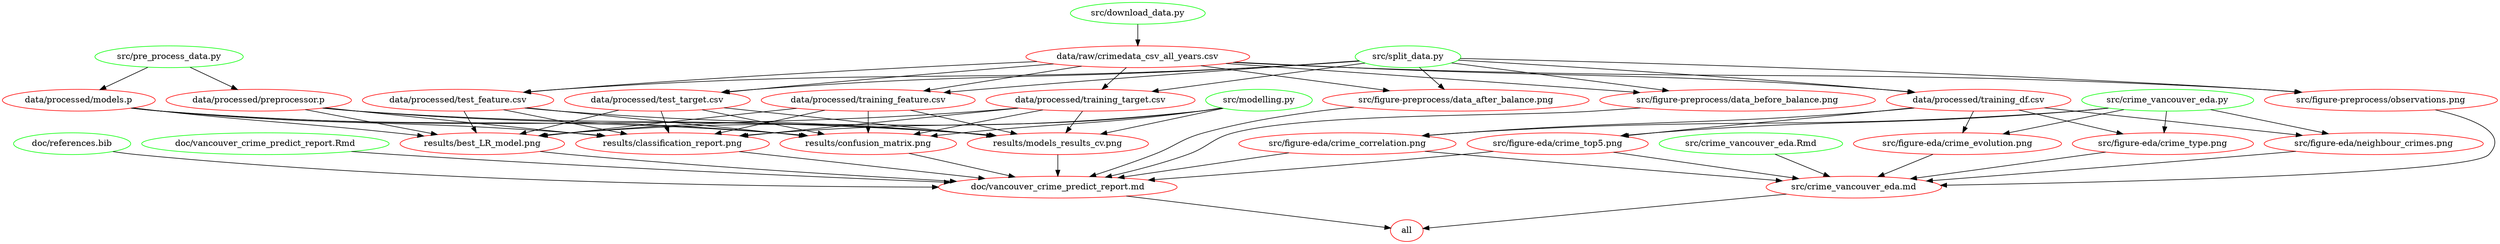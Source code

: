 digraph G {
n2[label="all", color="red"];
n27[label="data/processed/models.p", color="red"];
n29[label="data/processed/preprocessor.p", color="red"];
n25[label="data/processed/test_feature.csv", color="red"];
n26[label="data/processed/test_target.csv", color="red"];
n7[label="data/processed/training_df.csv", color="red"];
n23[label="data/processed/training_feature.csv", color="red"];
n24[label="data/processed/training_target.csv", color="red"];
n9[label="data/raw/crimedata_csv_all_years.csv", color="red"];
n18[label="doc/references.bib", color="green"];
n17[label="doc/vancouver_crime_predict_report.Rmd", color="green"];
n16[label="doc/vancouver_crime_predict_report.md", color="red"];
n30[label="results/best_LR_model.png", color="red"];
n32[label="results/classification_report.png", color="red"];
n31[label="results/confusion_matrix.png", color="red"];
n21[label="results/models_results_cv.png", color="red"];
n4[label="src/crime_vancouver_eda.Rmd", color="green"];
n3[label="src/crime_vancouver_eda.md", color="red"];
n6[label="src/crime_vancouver_eda.py", color="green"];
n10[label="src/download_data.py", color="green"];
n14[label="src/figure-eda/crime_correlation.png", color="red"];
n13[label="src/figure-eda/crime_evolution.png", color="red"];
n15[label="src/figure-eda/crime_top5.png", color="red"];
n12[label="src/figure-eda/crime_type.png", color="red"];
n5[label="src/figure-eda/neighbour_crimes.png", color="red"];
n20[label="src/figure-preprocess/data_after_balance.png", color="red"];
n19[label="src/figure-preprocess/data_before_balance.png", color="red"];
n11[label="src/figure-preprocess/observations.png", color="red"];
n22[label="src/modelling.py", color="green"];
n28[label="src/pre_process_data.py", color="green"];
n8[label="src/split_data.py", color="green"];
n16 -> n2 ; 
n3 -> n2 ; 
n28 -> n27 ; 
n28 -> n29 ; 
n9 -> n25 ; 
n8 -> n25 ; 
n9 -> n26 ; 
n8 -> n26 ; 
n9 -> n7 ; 
n8 -> n7 ; 
n9 -> n23 ; 
n8 -> n23 ; 
n9 -> n24 ; 
n8 -> n24 ; 
n10 -> n9 ; 
n18 -> n16 ; 
n17 -> n16 ; 
n30 -> n16 ; 
n32 -> n16 ; 
n31 -> n16 ; 
n21 -> n16 ; 
n14 -> n16 ; 
n15 -> n16 ; 
n20 -> n16 ; 
n19 -> n16 ; 
n27 -> n30 ; 
n29 -> n30 ; 
n25 -> n30 ; 
n26 -> n30 ; 
n23 -> n30 ; 
n24 -> n30 ; 
n22 -> n30 ; 
n27 -> n32 ; 
n29 -> n32 ; 
n25 -> n32 ; 
n26 -> n32 ; 
n23 -> n32 ; 
n24 -> n32 ; 
n22 -> n32 ; 
n27 -> n31 ; 
n29 -> n31 ; 
n25 -> n31 ; 
n26 -> n31 ; 
n23 -> n31 ; 
n24 -> n31 ; 
n22 -> n31 ; 
n27 -> n21 ; 
n29 -> n21 ; 
n25 -> n21 ; 
n26 -> n21 ; 
n23 -> n21 ; 
n24 -> n21 ; 
n22 -> n21 ; 
n4 -> n3 ; 
n14 -> n3 ; 
n13 -> n3 ; 
n15 -> n3 ; 
n12 -> n3 ; 
n5 -> n3 ; 
n11 -> n3 ; 
n7 -> n14 ; 
n6 -> n14 ; 
n7 -> n13 ; 
n6 -> n13 ; 
n7 -> n15 ; 
n6 -> n15 ; 
n7 -> n12 ; 
n6 -> n12 ; 
n7 -> n5 ; 
n6 -> n5 ; 
n9 -> n20 ; 
n8 -> n20 ; 
n9 -> n19 ; 
n8 -> n19 ; 
n9 -> n11 ; 
n8 -> n11 ; 
}
